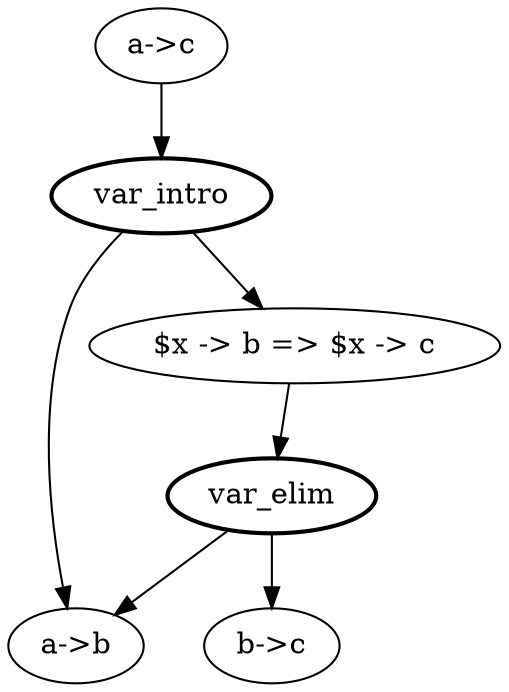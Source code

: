 digraph {
    a_to_c[label="a->c"];
    a_to_b[label="a->b"];
    b_to_c[label="b->c"];
    x_b_c[label="$x -> b => $x -> c"];

    var_intro[label="var_intro", penwidth=2];
    var_elim[label="var_elim", penwidth=2];

    a_to_c -> var_intro;
    var_intro -> a_to_b;
    var_intro -> x_b_c;

    x_b_c -> var_elim
    var_elim -> b_to_c
    var_elim -> a_to_b

}